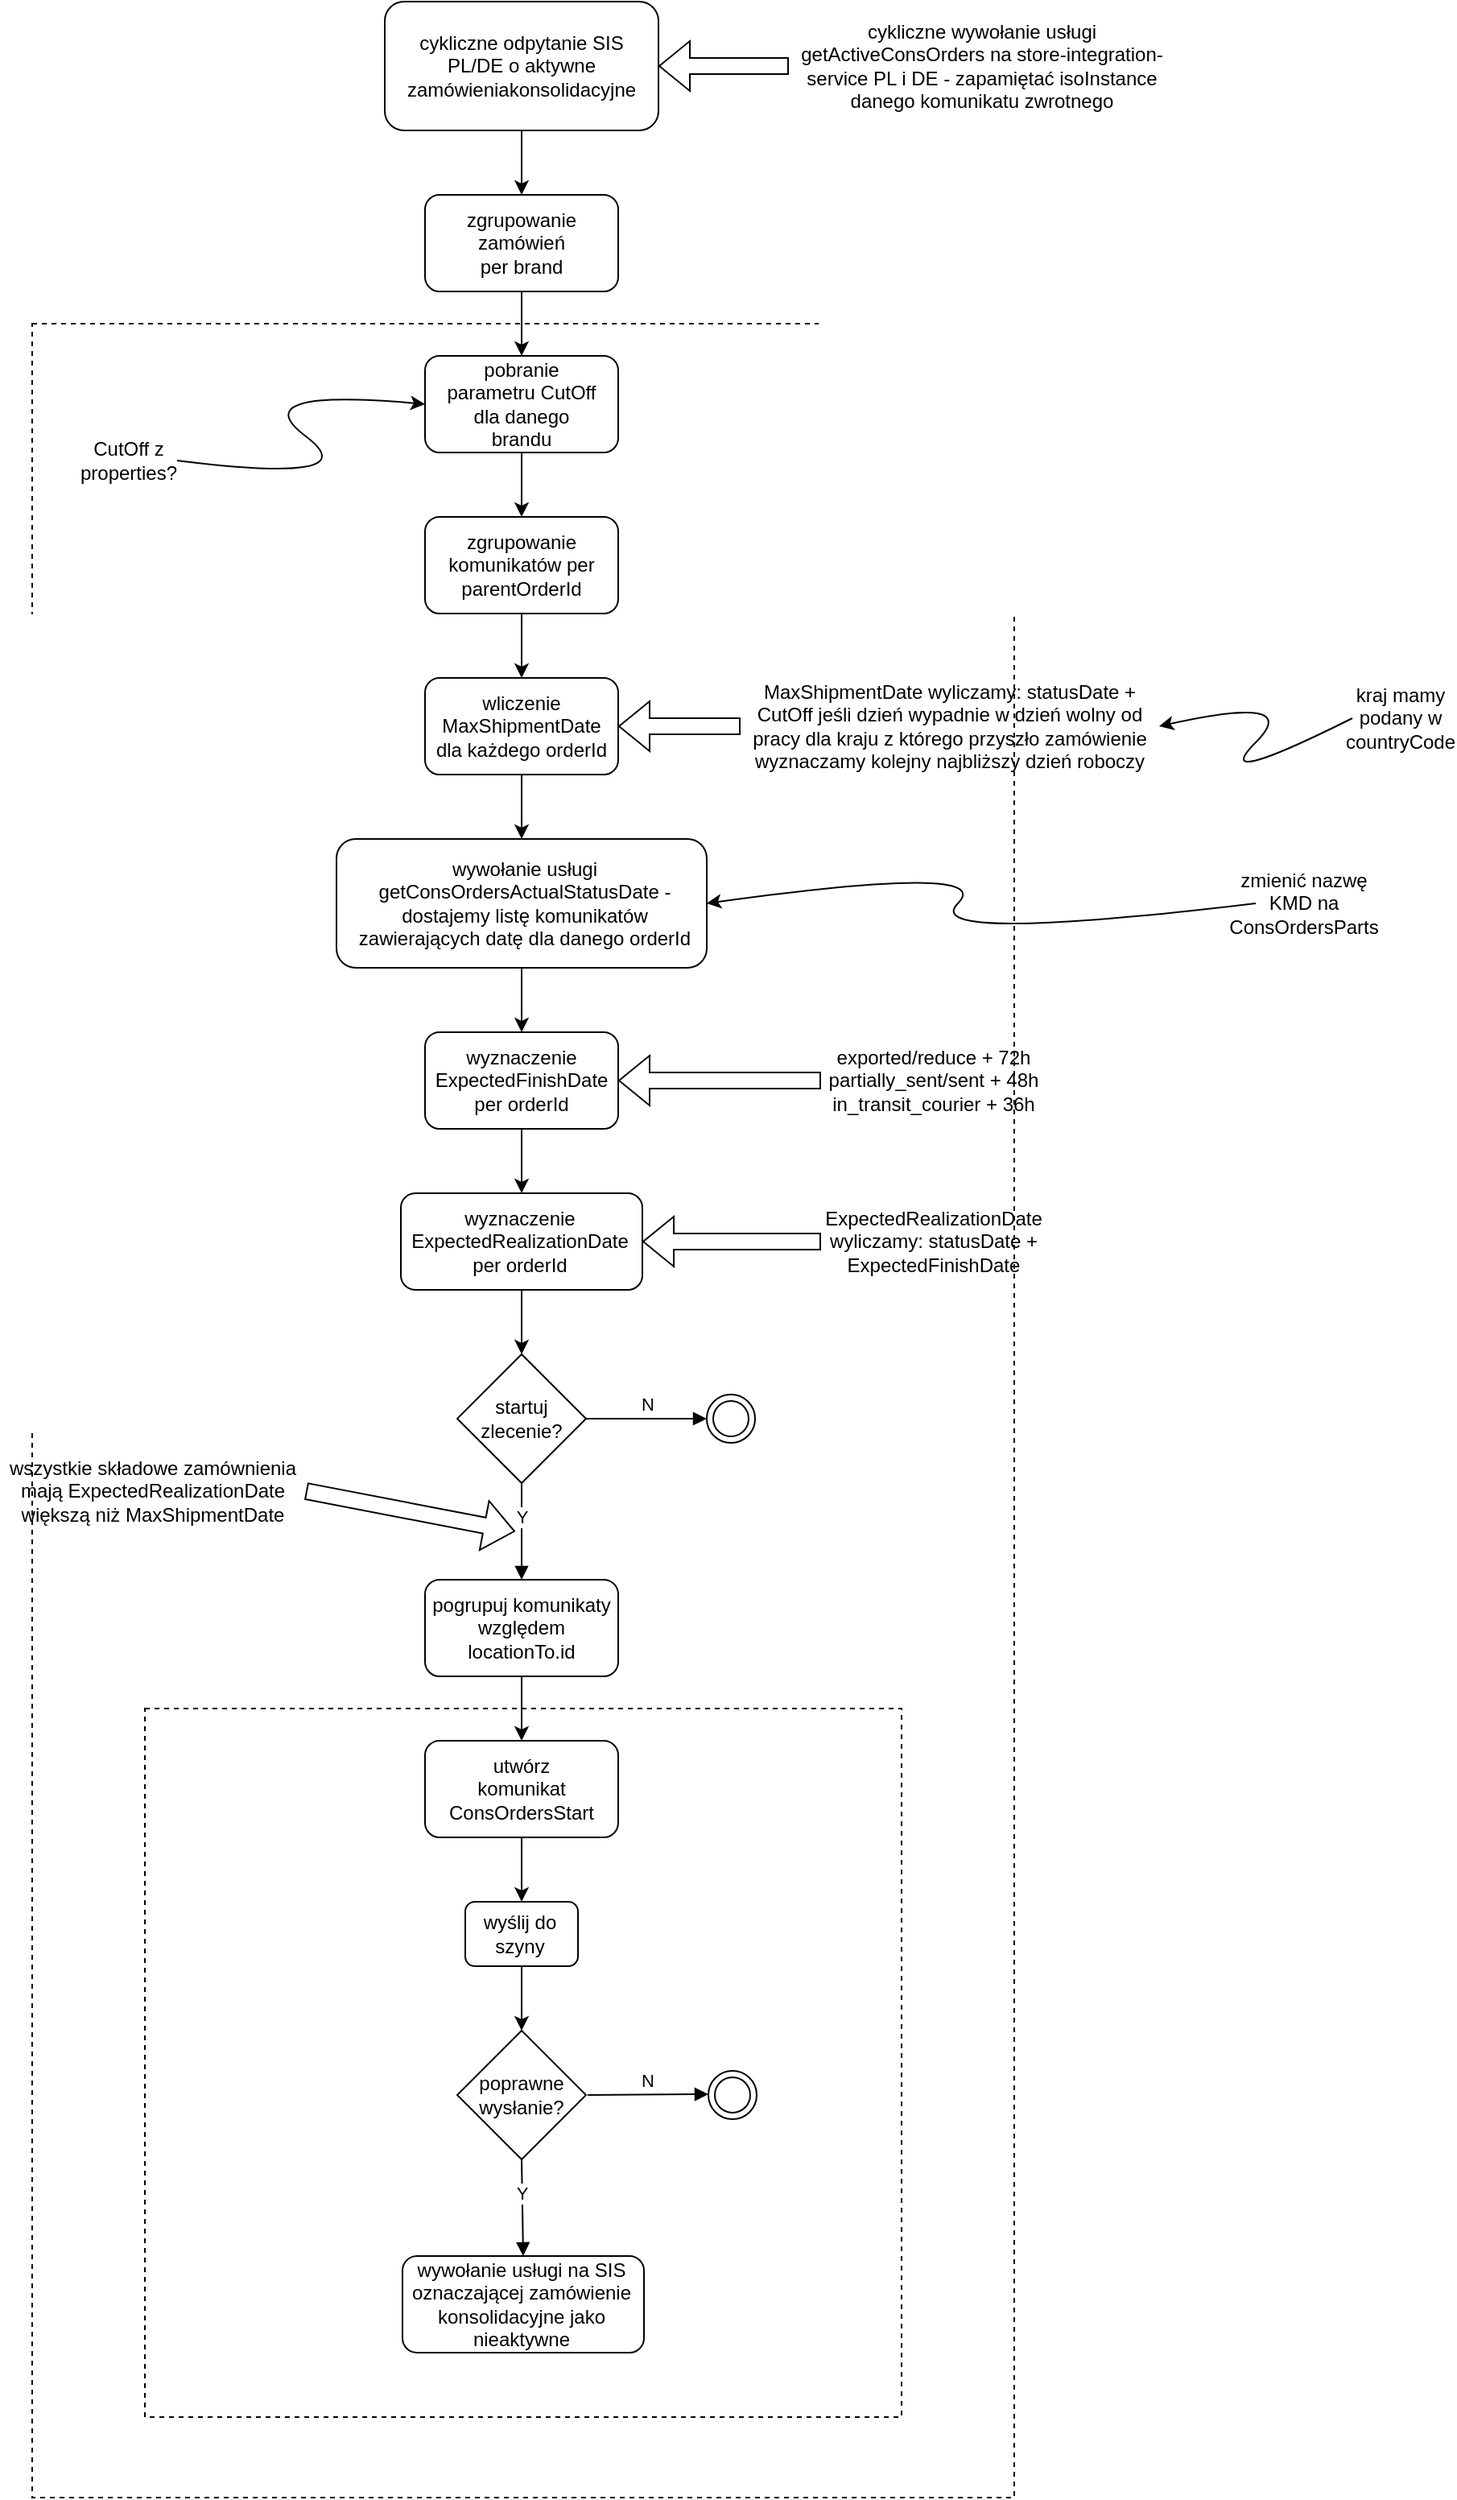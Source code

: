 <mxfile version="20.2.7" type="github">
  <diagram id="hqNplapJ3wSVv7oDEQed" name="Strona-1">
    <mxGraphModel dx="2306" dy="1185" grid="1" gridSize="10" guides="1" tooltips="1" connect="1" arrows="1" fold="1" page="1" pageScale="1" pageWidth="827" pageHeight="1169" math="0" shadow="0">
      <root>
        <mxCell id="0" />
        <mxCell id="1" parent="0" />
        <mxCell id="2CXNt35hl9ijWm-J8KsZ-40" value="" style="rounded=0;whiteSpace=wrap;html=1;dashed=1;fillColor=none;" vertex="1" parent="1">
          <mxGeometry x="110" y="210" width="610" height="1350" as="geometry" />
        </mxCell>
        <mxCell id="Qud4PDnVXstXKhTmE2vl-5" value="" style="endArrow=classic;html=1;rounded=0;exitX=0.5;exitY=1;exitDx=0;exitDy=0;entryX=0.5;entryY=0;entryDx=0;entryDy=0;" parent="1" source="Qud4PDnVXstXKhTmE2vl-1" target="Qud4PDnVXstXKhTmE2vl-3" edge="1">
          <mxGeometry width="50" height="50" relative="1" as="geometry">
            <mxPoint x="550" y="130" as="sourcePoint" />
            <mxPoint x="600" y="80" as="targetPoint" />
          </mxGeometry>
        </mxCell>
        <mxCell id="Qud4PDnVXstXKhTmE2vl-8" value="" style="endArrow=classic;html=1;rounded=0;exitX=0.5;exitY=1;exitDx=0;exitDy=0;entryX=0.5;entryY=0;entryDx=0;entryDy=0;" parent="1" source="Qud4PDnVXstXKhTmE2vl-3" target="Qud4PDnVXstXKhTmE2vl-6" edge="1">
          <mxGeometry width="50" height="50" relative="1" as="geometry">
            <mxPoint x="390" y="620" as="sourcePoint" />
            <mxPoint x="440" y="570" as="targetPoint" />
          </mxGeometry>
        </mxCell>
        <mxCell id="Qud4PDnVXstXKhTmE2vl-11" value="" style="endArrow=classic;html=1;rounded=0;entryX=0.5;entryY=0;entryDx=0;entryDy=0;exitX=0.5;exitY=1;exitDx=0;exitDy=0;" parent="1" source="Qud4PDnVXstXKhTmE2vl-6" target="Qud4PDnVXstXKhTmE2vl-9" edge="1">
          <mxGeometry width="50" height="50" relative="1" as="geometry">
            <mxPoint x="390" y="620" as="sourcePoint" />
            <mxPoint x="440" y="570" as="targetPoint" />
          </mxGeometry>
        </mxCell>
        <mxCell id="Qud4PDnVXstXKhTmE2vl-14" value="" style="endArrow=classic;html=1;rounded=0;exitX=0.5;exitY=1;exitDx=0;exitDy=0;entryX=0.5;entryY=0;entryDx=0;entryDy=0;" parent="1" source="Qud4PDnVXstXKhTmE2vl-9" target="Qud4PDnVXstXKhTmE2vl-12" edge="1">
          <mxGeometry width="50" height="50" relative="1" as="geometry">
            <mxPoint x="390" y="620" as="sourcePoint" />
            <mxPoint x="440" y="570" as="targetPoint" />
          </mxGeometry>
        </mxCell>
        <mxCell id="Qud4PDnVXstXKhTmE2vl-18" value="" style="group" parent="1" vertex="1" connectable="0">
          <mxGeometry x="329" y="10" width="170" height="80" as="geometry" />
        </mxCell>
        <mxCell id="Qud4PDnVXstXKhTmE2vl-1" value="" style="rounded=1;whiteSpace=wrap;html=1;" parent="Qud4PDnVXstXKhTmE2vl-18" vertex="1">
          <mxGeometry width="170" height="80" as="geometry" />
        </mxCell>
        <mxCell id="Qud4PDnVXstXKhTmE2vl-2" value="cykliczne odpytanie SIS PL/DE o aktywne zamówieniakonsolidacyjne" style="text;html=1;strokeColor=none;fillColor=none;align=center;verticalAlign=middle;whiteSpace=wrap;rounded=0;rotation=0;container=0;" parent="Qud4PDnVXstXKhTmE2vl-18" vertex="1">
          <mxGeometry x="55" y="25" width="60" height="30" as="geometry" />
        </mxCell>
        <mxCell id="Qud4PDnVXstXKhTmE2vl-20" value="" style="group" parent="1" vertex="1" connectable="0">
          <mxGeometry x="354" y="130" width="120" height="60" as="geometry" />
        </mxCell>
        <mxCell id="Qud4PDnVXstXKhTmE2vl-3" value="" style="rounded=1;whiteSpace=wrap;html=1;" parent="Qud4PDnVXstXKhTmE2vl-20" vertex="1">
          <mxGeometry width="120" height="60" as="geometry" />
        </mxCell>
        <mxCell id="Qud4PDnVXstXKhTmE2vl-4" value="zgrupowanie zamówień per brand" style="text;html=1;strokeColor=none;fillColor=none;align=center;verticalAlign=middle;whiteSpace=wrap;rounded=0;" parent="Qud4PDnVXstXKhTmE2vl-20" vertex="1">
          <mxGeometry x="30" y="15" width="60" height="30" as="geometry" />
        </mxCell>
        <mxCell id="Qud4PDnVXstXKhTmE2vl-21" value="" style="group" parent="1" vertex="1" connectable="0">
          <mxGeometry x="354" y="230" width="120" height="60" as="geometry" />
        </mxCell>
        <mxCell id="Qud4PDnVXstXKhTmE2vl-6" value="" style="rounded=1;whiteSpace=wrap;html=1;" parent="Qud4PDnVXstXKhTmE2vl-21" vertex="1">
          <mxGeometry width="120" height="60" as="geometry" />
        </mxCell>
        <mxCell id="Qud4PDnVXstXKhTmE2vl-7" value="pobranie parametru CutOff dla danego brandu" style="text;html=1;strokeColor=none;fillColor=none;align=center;verticalAlign=middle;whiteSpace=wrap;rounded=0;" parent="Qud4PDnVXstXKhTmE2vl-21" vertex="1">
          <mxGeometry x="12" y="15" width="96" height="30" as="geometry" />
        </mxCell>
        <mxCell id="Qud4PDnVXstXKhTmE2vl-22" value="" style="group" parent="1" vertex="1" connectable="0">
          <mxGeometry x="354" y="330" width="120" height="60" as="geometry" />
        </mxCell>
        <mxCell id="Qud4PDnVXstXKhTmE2vl-9" value="" style="rounded=1;whiteSpace=wrap;html=1;" parent="Qud4PDnVXstXKhTmE2vl-22" vertex="1">
          <mxGeometry width="120" height="60" as="geometry" />
        </mxCell>
        <mxCell id="Qud4PDnVXstXKhTmE2vl-10" value="zgrupowanie komunikatów per parentOrderId" style="text;html=1;strokeColor=none;fillColor=none;align=center;verticalAlign=middle;whiteSpace=wrap;rounded=0;" parent="Qud4PDnVXstXKhTmE2vl-22" vertex="1">
          <mxGeometry x="5" y="15" width="110" height="30" as="geometry" />
        </mxCell>
        <mxCell id="Qud4PDnVXstXKhTmE2vl-23" value="" style="group" parent="1" vertex="1" connectable="0">
          <mxGeometry x="354" y="430" width="120" height="60" as="geometry" />
        </mxCell>
        <mxCell id="Qud4PDnVXstXKhTmE2vl-12" value="" style="rounded=1;whiteSpace=wrap;html=1;" parent="Qud4PDnVXstXKhTmE2vl-23" vertex="1">
          <mxGeometry width="120" height="60" as="geometry" />
        </mxCell>
        <mxCell id="Qud4PDnVXstXKhTmE2vl-13" value="wliczenie MaxShipmentDate dla każdego orderId" style="text;html=1;strokeColor=none;fillColor=none;align=center;verticalAlign=middle;whiteSpace=wrap;rounded=0;" parent="Qud4PDnVXstXKhTmE2vl-23" vertex="1">
          <mxGeometry x="5" y="15" width="110" height="30" as="geometry" />
        </mxCell>
        <mxCell id="Qud4PDnVXstXKhTmE2vl-24" value="MaxShipmentDate wyliczamy: statusDate + CutOff jeśli dzień wypadnie w dzień wolny od pracy dla kraju z którego przyszło zamówienie wyznaczamy kolejny najbliższy dzień roboczy" style="text;html=1;strokeColor=none;fillColor=none;align=center;verticalAlign=middle;whiteSpace=wrap;rounded=0;" parent="1" vertex="1">
          <mxGeometry x="550" y="412.5" width="260" height="95" as="geometry" />
        </mxCell>
        <mxCell id="Qud4PDnVXstXKhTmE2vl-26" value="" style="shape=flexArrow;endArrow=classic;html=1;rounded=0;exitX=0;exitY=0.5;exitDx=0;exitDy=0;entryX=1;entryY=0.5;entryDx=0;entryDy=0;" parent="1" source="Qud4PDnVXstXKhTmE2vl-24" target="Qud4PDnVXstXKhTmE2vl-12" edge="1">
          <mxGeometry width="50" height="50" relative="1" as="geometry">
            <mxPoint x="590" y="620" as="sourcePoint" />
            <mxPoint x="640" y="570" as="targetPoint" />
          </mxGeometry>
        </mxCell>
        <mxCell id="Qud4PDnVXstXKhTmE2vl-27" value="cykliczne wywołanie usługi getActiveConsOrders na store-integration-service PL i DE - zapamiętać isoInstance danego komunikatu zwrotnego" style="text;html=1;strokeColor=none;fillColor=none;align=center;verticalAlign=middle;whiteSpace=wrap;rounded=0;" parent="1" vertex="1">
          <mxGeometry x="580" y="35" width="240" height="30" as="geometry" />
        </mxCell>
        <mxCell id="Qud4PDnVXstXKhTmE2vl-28" value="" style="shape=flexArrow;endArrow=classic;html=1;rounded=0;exitX=0;exitY=0.5;exitDx=0;exitDy=0;entryX=1;entryY=0.5;entryDx=0;entryDy=0;" parent="1" source="Qud4PDnVXstXKhTmE2vl-27" target="Qud4PDnVXstXKhTmE2vl-1" edge="1">
          <mxGeometry width="50" height="50" relative="1" as="geometry">
            <mxPoint x="750" y="620" as="sourcePoint" />
            <mxPoint x="800" y="570" as="targetPoint" />
          </mxGeometry>
        </mxCell>
        <mxCell id="Qud4PDnVXstXKhTmE2vl-29" value="CutOff z properties?" style="text;html=1;strokeColor=none;fillColor=none;align=center;verticalAlign=middle;whiteSpace=wrap;rounded=0;" parent="1" vertex="1">
          <mxGeometry x="140" y="280" width="60" height="30" as="geometry" />
        </mxCell>
        <mxCell id="Qud4PDnVXstXKhTmE2vl-30" value="" style="curved=1;endArrow=classic;html=1;rounded=0;exitX=1;exitY=0.5;exitDx=0;exitDy=0;entryX=0;entryY=0.5;entryDx=0;entryDy=0;" parent="1" source="Qud4PDnVXstXKhTmE2vl-29" target="Qud4PDnVXstXKhTmE2vl-6" edge="1">
          <mxGeometry width="50" height="50" relative="1" as="geometry">
            <mxPoint x="250" y="350" as="sourcePoint" />
            <mxPoint x="300" y="300" as="targetPoint" />
            <Array as="points">
              <mxPoint x="320" y="310" />
              <mxPoint x="240" y="250" />
            </Array>
          </mxGeometry>
        </mxCell>
        <mxCell id="Qud4PDnVXstXKhTmE2vl-33" value="" style="group" parent="1" vertex="1" connectable="0">
          <mxGeometry x="299" y="530" width="230" height="80" as="geometry" />
        </mxCell>
        <mxCell id="Qud4PDnVXstXKhTmE2vl-31" value="" style="rounded=1;whiteSpace=wrap;html=1;" parent="Qud4PDnVXstXKhTmE2vl-33" vertex="1">
          <mxGeometry width="230" height="80" as="geometry" />
        </mxCell>
        <mxCell id="Qud4PDnVXstXKhTmE2vl-32" value="wywołanie usługi getConsOrdersActualStatusDate - dostajemy listę komunikatów zawierających datę dla danego orderId" style="text;html=1;strokeColor=none;fillColor=none;align=center;verticalAlign=middle;whiteSpace=wrap;rounded=0;" parent="Qud4PDnVXstXKhTmE2vl-33" vertex="1">
          <mxGeometry x="12" y="25" width="210" height="30" as="geometry" />
        </mxCell>
        <mxCell id="Qud4PDnVXstXKhTmE2vl-34" value="" style="endArrow=classic;html=1;rounded=0;exitX=0.5;exitY=1;exitDx=0;exitDy=0;entryX=0.5;entryY=0;entryDx=0;entryDy=0;" parent="1" source="Qud4PDnVXstXKhTmE2vl-12" target="Qud4PDnVXstXKhTmE2vl-31" edge="1">
          <mxGeometry width="50" height="50" relative="1" as="geometry">
            <mxPoint x="750" y="620" as="sourcePoint" />
            <mxPoint x="800" y="570" as="targetPoint" />
          </mxGeometry>
        </mxCell>
        <mxCell id="Qud4PDnVXstXKhTmE2vl-37" value="exported/reduce + 72h&lt;br&gt;partially_sent/sent + 48h&lt;br&gt;in_transit_courier + 36h" style="text;html=1;strokeColor=none;fillColor=none;align=center;verticalAlign=middle;whiteSpace=wrap;rounded=0;" parent="1" vertex="1">
          <mxGeometry x="600" y="665" width="140" height="30" as="geometry" />
        </mxCell>
        <mxCell id="Qud4PDnVXstXKhTmE2vl-38" value="" style="shape=flexArrow;endArrow=classic;html=1;rounded=0;entryX=1;entryY=0.5;entryDx=0;entryDy=0;exitX=0;exitY=0.5;exitDx=0;exitDy=0;" parent="1" source="Qud4PDnVXstXKhTmE2vl-37" target="Qud4PDnVXstXKhTmE2vl-35" edge="1">
          <mxGeometry width="50" height="50" relative="1" as="geometry">
            <mxPoint x="830" y="620" as="sourcePoint" />
            <mxPoint x="880" y="570" as="targetPoint" />
          </mxGeometry>
        </mxCell>
        <mxCell id="Qud4PDnVXstXKhTmE2vl-39" value="" style="endArrow=classic;html=1;rounded=0;exitX=0.5;exitY=1;exitDx=0;exitDy=0;entryX=0.5;entryY=0;entryDx=0;entryDy=0;" parent="1" source="Qud4PDnVXstXKhTmE2vl-31" target="Qud4PDnVXstXKhTmE2vl-35" edge="1">
          <mxGeometry width="50" height="50" relative="1" as="geometry">
            <mxPoint x="210" y="800" as="sourcePoint" />
            <mxPoint x="260" y="750" as="targetPoint" />
          </mxGeometry>
        </mxCell>
        <mxCell id="Qud4PDnVXstXKhTmE2vl-41" value="" style="group" parent="1" vertex="1" connectable="0">
          <mxGeometry x="354" y="650" width="120" height="60" as="geometry" />
        </mxCell>
        <mxCell id="Qud4PDnVXstXKhTmE2vl-35" value="" style="rounded=1;whiteSpace=wrap;html=1;" parent="Qud4PDnVXstXKhTmE2vl-41" vertex="1">
          <mxGeometry width="120" height="60" as="geometry" />
        </mxCell>
        <mxCell id="Qud4PDnVXstXKhTmE2vl-36" value="wyznaczenie ExpectedFinishDate per orderId" style="text;html=1;strokeColor=none;fillColor=none;align=center;verticalAlign=middle;whiteSpace=wrap;rounded=0;" parent="Qud4PDnVXstXKhTmE2vl-41" vertex="1">
          <mxGeometry x="30" y="15" width="60" height="30" as="geometry" />
        </mxCell>
        <mxCell id="Qud4PDnVXstXKhTmE2vl-43" value="" style="group" parent="1" vertex="1" connectable="0">
          <mxGeometry x="339" y="750" width="150" height="60" as="geometry" />
        </mxCell>
        <mxCell id="Qud4PDnVXstXKhTmE2vl-40" value="" style="rounded=1;whiteSpace=wrap;html=1;" parent="Qud4PDnVXstXKhTmE2vl-43" vertex="1">
          <mxGeometry width="150" height="60" as="geometry" />
        </mxCell>
        <mxCell id="Qud4PDnVXstXKhTmE2vl-42" value="wyznaczenie ExpectedRealizationDate per orderId" style="text;html=1;strokeColor=none;fillColor=none;align=center;verticalAlign=middle;whiteSpace=wrap;rounded=0;" parent="Qud4PDnVXstXKhTmE2vl-43" vertex="1">
          <mxGeometry x="44" y="15" width="60" height="30" as="geometry" />
        </mxCell>
        <mxCell id="Qud4PDnVXstXKhTmE2vl-44" value="" style="endArrow=classic;html=1;rounded=0;exitX=0.5;exitY=1;exitDx=0;exitDy=0;entryX=0.5;entryY=0;entryDx=0;entryDy=0;" parent="1" source="Qud4PDnVXstXKhTmE2vl-35" target="Qud4PDnVXstXKhTmE2vl-40" edge="1">
          <mxGeometry width="50" height="50" relative="1" as="geometry">
            <mxPoint x="830" y="620" as="sourcePoint" />
            <mxPoint x="880" y="570" as="targetPoint" />
          </mxGeometry>
        </mxCell>
        <mxCell id="Qud4PDnVXstXKhTmE2vl-45" value="ExpectedRealizationDate wyliczamy: statusDate + ExpectedFinishDate" style="text;html=1;strokeColor=none;fillColor=none;align=center;verticalAlign=middle;whiteSpace=wrap;rounded=0;" parent="1" vertex="1">
          <mxGeometry x="640" y="765" width="60" height="30" as="geometry" />
        </mxCell>
        <mxCell id="Qud4PDnVXstXKhTmE2vl-46" value="" style="shape=flexArrow;endArrow=classic;html=1;rounded=0;entryX=1;entryY=0.5;entryDx=0;entryDy=0;" parent="1" target="Qud4PDnVXstXKhTmE2vl-40" edge="1">
          <mxGeometry width="50" height="50" relative="1" as="geometry">
            <mxPoint x="600" y="780" as="sourcePoint" />
            <mxPoint x="880" y="570" as="targetPoint" />
          </mxGeometry>
        </mxCell>
        <mxCell id="2CXNt35hl9ijWm-J8KsZ-4" value="" style="group" vertex="1" connectable="0" parent="1">
          <mxGeometry x="374" y="850" width="80" height="80" as="geometry" />
        </mxCell>
        <mxCell id="2CXNt35hl9ijWm-J8KsZ-3" value="" style="rhombus;whiteSpace=wrap;html=1;" vertex="1" parent="2CXNt35hl9ijWm-J8KsZ-4">
          <mxGeometry width="80" height="80" as="geometry" />
        </mxCell>
        <mxCell id="2CXNt35hl9ijWm-J8KsZ-2" value="startuj zlecenie?" style="text;html=1;strokeColor=none;fillColor=none;align=center;verticalAlign=middle;whiteSpace=wrap;rounded=0;" vertex="1" parent="2CXNt35hl9ijWm-J8KsZ-4">
          <mxGeometry x="10" y="25" width="60" height="30" as="geometry" />
        </mxCell>
        <mxCell id="2CXNt35hl9ijWm-J8KsZ-5" value="" style="endArrow=classic;html=1;rounded=0;entryX=0.5;entryY=0;entryDx=0;entryDy=0;exitX=0.5;exitY=1;exitDx=0;exitDy=0;" edge="1" parent="1" source="Qud4PDnVXstXKhTmE2vl-40" target="2CXNt35hl9ijWm-J8KsZ-3">
          <mxGeometry width="50" height="50" relative="1" as="geometry">
            <mxPoint x="190" y="930" as="sourcePoint" />
            <mxPoint x="240" y="880" as="targetPoint" />
          </mxGeometry>
        </mxCell>
        <mxCell id="2CXNt35hl9ijWm-J8KsZ-7" value="" style="ellipse;html=1;shape=endState;" vertex="1" parent="1">
          <mxGeometry x="529" y="875" width="30" height="30" as="geometry" />
        </mxCell>
        <mxCell id="2CXNt35hl9ijWm-J8KsZ-11" value="N" style="html=1;verticalAlign=bottom;endArrow=block;rounded=0;exitX=1;exitY=0.5;exitDx=0;exitDy=0;entryX=0;entryY=0.5;entryDx=0;entryDy=0;" edge="1" parent="1" source="2CXNt35hl9ijWm-J8KsZ-3" target="2CXNt35hl9ijWm-J8KsZ-7">
          <mxGeometry width="80" relative="1" as="geometry">
            <mxPoint x="490" y="1029.5" as="sourcePoint" />
            <mxPoint x="570" y="1029.5" as="targetPoint" />
          </mxGeometry>
        </mxCell>
        <mxCell id="2CXNt35hl9ijWm-J8KsZ-16" value="" style="group" vertex="1" connectable="0" parent="1">
          <mxGeometry x="354" y="990" width="120" height="60" as="geometry" />
        </mxCell>
        <mxCell id="2CXNt35hl9ijWm-J8KsZ-14" value="" style="rounded=1;whiteSpace=wrap;html=1;" vertex="1" parent="2CXNt35hl9ijWm-J8KsZ-16">
          <mxGeometry width="120" height="60" as="geometry" />
        </mxCell>
        <mxCell id="2CXNt35hl9ijWm-J8KsZ-15" value="pogrupuj komunikaty względem locationTo.id" style="text;html=1;strokeColor=none;fillColor=none;align=center;verticalAlign=middle;whiteSpace=wrap;rounded=0;" vertex="1" parent="2CXNt35hl9ijWm-J8KsZ-16">
          <mxGeometry y="15" width="120" height="30" as="geometry" />
        </mxCell>
        <mxCell id="2CXNt35hl9ijWm-J8KsZ-18" value="Y" style="html=1;verticalAlign=bottom;endArrow=block;rounded=0;entryX=0.5;entryY=0;entryDx=0;entryDy=0;exitX=0.5;exitY=1;exitDx=0;exitDy=0;" edge="1" parent="1" source="2CXNt35hl9ijWm-J8KsZ-3" target="2CXNt35hl9ijWm-J8KsZ-14">
          <mxGeometry width="80" relative="1" as="geometry">
            <mxPoint x="50" y="920" as="sourcePoint" />
            <mxPoint x="130" y="920" as="targetPoint" />
            <mxPoint as="offset" />
          </mxGeometry>
        </mxCell>
        <mxCell id="2CXNt35hl9ijWm-J8KsZ-20" value="wszystkie składowe zamównienia mają ExpectedRealizationDate większą niż MaxShipmentDate" style="text;html=1;strokeColor=none;fillColor=none;align=center;verticalAlign=middle;whiteSpace=wrap;rounded=0;" vertex="1" parent="1">
          <mxGeometry x="90" y="920" width="190" height="30" as="geometry" />
        </mxCell>
        <mxCell id="2CXNt35hl9ijWm-J8KsZ-21" value="" style="shape=flexArrow;endArrow=classic;html=1;rounded=0;exitX=1;exitY=0.5;exitDx=0;exitDy=0;" edge="1" parent="1" source="2CXNt35hl9ijWm-J8KsZ-20">
          <mxGeometry width="50" height="50" relative="1" as="geometry">
            <mxPoint x="160" y="805" as="sourcePoint" />
            <mxPoint x="410" y="960" as="targetPoint" />
          </mxGeometry>
        </mxCell>
        <mxCell id="2CXNt35hl9ijWm-J8KsZ-24" value="" style="endArrow=classic;html=1;rounded=0;entryX=0.5;entryY=0;entryDx=0;entryDy=0;exitX=0.5;exitY=1;exitDx=0;exitDy=0;" edge="1" parent="1" source="2CXNt35hl9ijWm-J8KsZ-14" target="2CXNt35hl9ijWm-J8KsZ-22">
          <mxGeometry width="50" height="50" relative="1" as="geometry">
            <mxPoint x="200" y="1080" as="sourcePoint" />
            <mxPoint x="250" y="1030" as="targetPoint" />
          </mxGeometry>
        </mxCell>
        <mxCell id="2CXNt35hl9ijWm-J8KsZ-27" value="" style="group" vertex="1" connectable="0" parent="1">
          <mxGeometry x="354" y="1090" width="120" height="60" as="geometry" />
        </mxCell>
        <mxCell id="2CXNt35hl9ijWm-J8KsZ-22" value="" style="rounded=1;whiteSpace=wrap;html=1;" vertex="1" parent="2CXNt35hl9ijWm-J8KsZ-27">
          <mxGeometry width="120" height="60" as="geometry" />
        </mxCell>
        <mxCell id="2CXNt35hl9ijWm-J8KsZ-23" value="utwórz komunikat ConsOrdersStart" style="text;html=1;strokeColor=none;fillColor=none;align=center;verticalAlign=middle;whiteSpace=wrap;rounded=0;" vertex="1" parent="2CXNt35hl9ijWm-J8KsZ-27">
          <mxGeometry x="30" y="15" width="60" height="30" as="geometry" />
        </mxCell>
        <mxCell id="2CXNt35hl9ijWm-J8KsZ-28" value="" style="group" vertex="1" connectable="0" parent="1">
          <mxGeometry x="379" y="1190" width="70" height="40" as="geometry" />
        </mxCell>
        <mxCell id="2CXNt35hl9ijWm-J8KsZ-25" value="" style="rounded=1;whiteSpace=wrap;html=1;" vertex="1" parent="2CXNt35hl9ijWm-J8KsZ-28">
          <mxGeometry width="70" height="40" as="geometry" />
        </mxCell>
        <mxCell id="2CXNt35hl9ijWm-J8KsZ-26" value="wyślij do szyny" style="text;html=1;strokeColor=none;fillColor=none;align=center;verticalAlign=middle;whiteSpace=wrap;rounded=0;" vertex="1" parent="2CXNt35hl9ijWm-J8KsZ-28">
          <mxGeometry x="4" y="5" width="60" height="30" as="geometry" />
        </mxCell>
        <mxCell id="2CXNt35hl9ijWm-J8KsZ-29" value="" style="endArrow=classic;html=1;rounded=0;entryX=0.5;entryY=0;entryDx=0;entryDy=0;exitX=0.5;exitY=1;exitDx=0;exitDy=0;" edge="1" parent="1" source="2CXNt35hl9ijWm-J8KsZ-22" target="2CXNt35hl9ijWm-J8KsZ-25">
          <mxGeometry width="50" height="50" relative="1" as="geometry">
            <mxPoint x="480" y="990" as="sourcePoint" />
            <mxPoint x="530" y="940" as="targetPoint" />
          </mxGeometry>
        </mxCell>
        <mxCell id="2CXNt35hl9ijWm-J8KsZ-32" value="" style="group" vertex="1" connectable="0" parent="1">
          <mxGeometry x="374" y="1270" width="80" height="80" as="geometry" />
        </mxCell>
        <mxCell id="2CXNt35hl9ijWm-J8KsZ-30" value="" style="rhombus;whiteSpace=wrap;html=1;" vertex="1" parent="2CXNt35hl9ijWm-J8KsZ-32">
          <mxGeometry width="80" height="80" as="geometry" />
        </mxCell>
        <mxCell id="2CXNt35hl9ijWm-J8KsZ-31" value="poprawne wysłanie?" style="text;html=1;strokeColor=none;fillColor=none;align=center;verticalAlign=middle;whiteSpace=wrap;rounded=0;" vertex="1" parent="2CXNt35hl9ijWm-J8KsZ-32">
          <mxGeometry x="10" y="25" width="60" height="30" as="geometry" />
        </mxCell>
        <mxCell id="2CXNt35hl9ijWm-J8KsZ-33" value="" style="endArrow=classic;html=1;rounded=0;entryX=0.5;entryY=0;entryDx=0;entryDy=0;exitX=0.5;exitY=1;exitDx=0;exitDy=0;" edge="1" parent="1" source="2CXNt35hl9ijWm-J8KsZ-25" target="2CXNt35hl9ijWm-J8KsZ-30">
          <mxGeometry width="50" height="50" relative="1" as="geometry">
            <mxPoint x="480" y="990" as="sourcePoint" />
            <mxPoint x="530" y="940" as="targetPoint" />
          </mxGeometry>
        </mxCell>
        <mxCell id="2CXNt35hl9ijWm-J8KsZ-34" value="" style="ellipse;html=1;shape=endState;" vertex="1" parent="1">
          <mxGeometry x="530" y="1295" width="30" height="30" as="geometry" />
        </mxCell>
        <mxCell id="2CXNt35hl9ijWm-J8KsZ-35" value="N" style="html=1;verticalAlign=bottom;endArrow=block;rounded=0;entryX=0;entryY=0.5;entryDx=0;entryDy=0;" edge="1" parent="1">
          <mxGeometry width="80" relative="1" as="geometry">
            <mxPoint x="455" y="1310" as="sourcePoint" />
            <mxPoint x="530" y="1309.5" as="targetPoint" />
          </mxGeometry>
        </mxCell>
        <mxCell id="2CXNt35hl9ijWm-J8KsZ-37" value="Y" style="html=1;verticalAlign=bottom;endArrow=block;rounded=0;entryX=0.5;entryY=0;entryDx=0;entryDy=0;exitX=0.5;exitY=1;exitDx=0;exitDy=0;" edge="1" parent="1" source="2CXNt35hl9ijWm-J8KsZ-30" target="2CXNt35hl9ijWm-J8KsZ-36">
          <mxGeometry width="80" relative="1" as="geometry">
            <mxPoint x="650" y="1170" as="sourcePoint" />
            <mxPoint x="424" y="1000" as="targetPoint" />
            <mxPoint as="offset" />
          </mxGeometry>
        </mxCell>
        <mxCell id="2CXNt35hl9ijWm-J8KsZ-39" value="" style="group" vertex="1" connectable="0" parent="1">
          <mxGeometry x="334" y="1410" width="160" height="60" as="geometry" />
        </mxCell>
        <mxCell id="2CXNt35hl9ijWm-J8KsZ-36" value="" style="rounded=1;whiteSpace=wrap;html=1;" vertex="1" parent="2CXNt35hl9ijWm-J8KsZ-39">
          <mxGeometry x="6" width="150" height="60" as="geometry" />
        </mxCell>
        <mxCell id="2CXNt35hl9ijWm-J8KsZ-38" value="wywołanie usługi na SIS oznaczającej zamówienie konsolidacyjne jako nieaktywne" style="text;html=1;strokeColor=none;fillColor=none;align=center;verticalAlign=middle;whiteSpace=wrap;rounded=0;" vertex="1" parent="2CXNt35hl9ijWm-J8KsZ-39">
          <mxGeometry y="15" width="160" height="30" as="geometry" />
        </mxCell>
        <mxCell id="2CXNt35hl9ijWm-J8KsZ-41" value="" style="rounded=0;whiteSpace=wrap;html=1;dashed=1;fillColor=none;" vertex="1" parent="1">
          <mxGeometry x="180" y="1070" width="470" height="440" as="geometry" />
        </mxCell>
        <mxCell id="2CXNt35hl9ijWm-J8KsZ-42" value="kraj mamy podany w countryCode" style="text;html=1;strokeColor=none;fillColor=none;align=center;verticalAlign=middle;whiteSpace=wrap;rounded=0;dashed=1;" vertex="1" parent="1">
          <mxGeometry x="930" y="440" width="60" height="30" as="geometry" />
        </mxCell>
        <mxCell id="2CXNt35hl9ijWm-J8KsZ-43" value="" style="curved=1;endArrow=classic;html=1;rounded=0;entryX=1;entryY=0.5;entryDx=0;entryDy=0;exitX=0;exitY=0.5;exitDx=0;exitDy=0;" edge="1" parent="1" source="2CXNt35hl9ijWm-J8KsZ-42" target="Qud4PDnVXstXKhTmE2vl-24">
          <mxGeometry width="50" height="50" relative="1" as="geometry">
            <mxPoint x="900" y="520" as="sourcePoint" />
            <mxPoint x="850" y="470" as="targetPoint" />
            <Array as="points">
              <mxPoint x="840" y="500" />
              <mxPoint x="900" y="440" />
            </Array>
          </mxGeometry>
        </mxCell>
        <mxCell id="2CXNt35hl9ijWm-J8KsZ-44" value="zmienić nazwę KMD na ConsOrdersParts" style="text;html=1;strokeColor=none;fillColor=none;align=center;verticalAlign=middle;whiteSpace=wrap;rounded=0;dashed=1;" vertex="1" parent="1">
          <mxGeometry x="870" y="555" width="60" height="30" as="geometry" />
        </mxCell>
        <mxCell id="2CXNt35hl9ijWm-J8KsZ-45" value="" style="curved=1;endArrow=classic;html=1;rounded=0;exitX=0;exitY=0.5;exitDx=0;exitDy=0;entryX=1;entryY=0.5;entryDx=0;entryDy=0;" edge="1" parent="1" source="2CXNt35hl9ijWm-J8KsZ-44" target="Qud4PDnVXstXKhTmE2vl-31">
          <mxGeometry width="50" height="50" relative="1" as="geometry">
            <mxPoint x="710" y="595" as="sourcePoint" />
            <mxPoint x="660" y="545" as="targetPoint" />
            <Array as="points">
              <mxPoint x="660" y="595" />
              <mxPoint x="710" y="545" />
            </Array>
          </mxGeometry>
        </mxCell>
      </root>
    </mxGraphModel>
  </diagram>
</mxfile>
